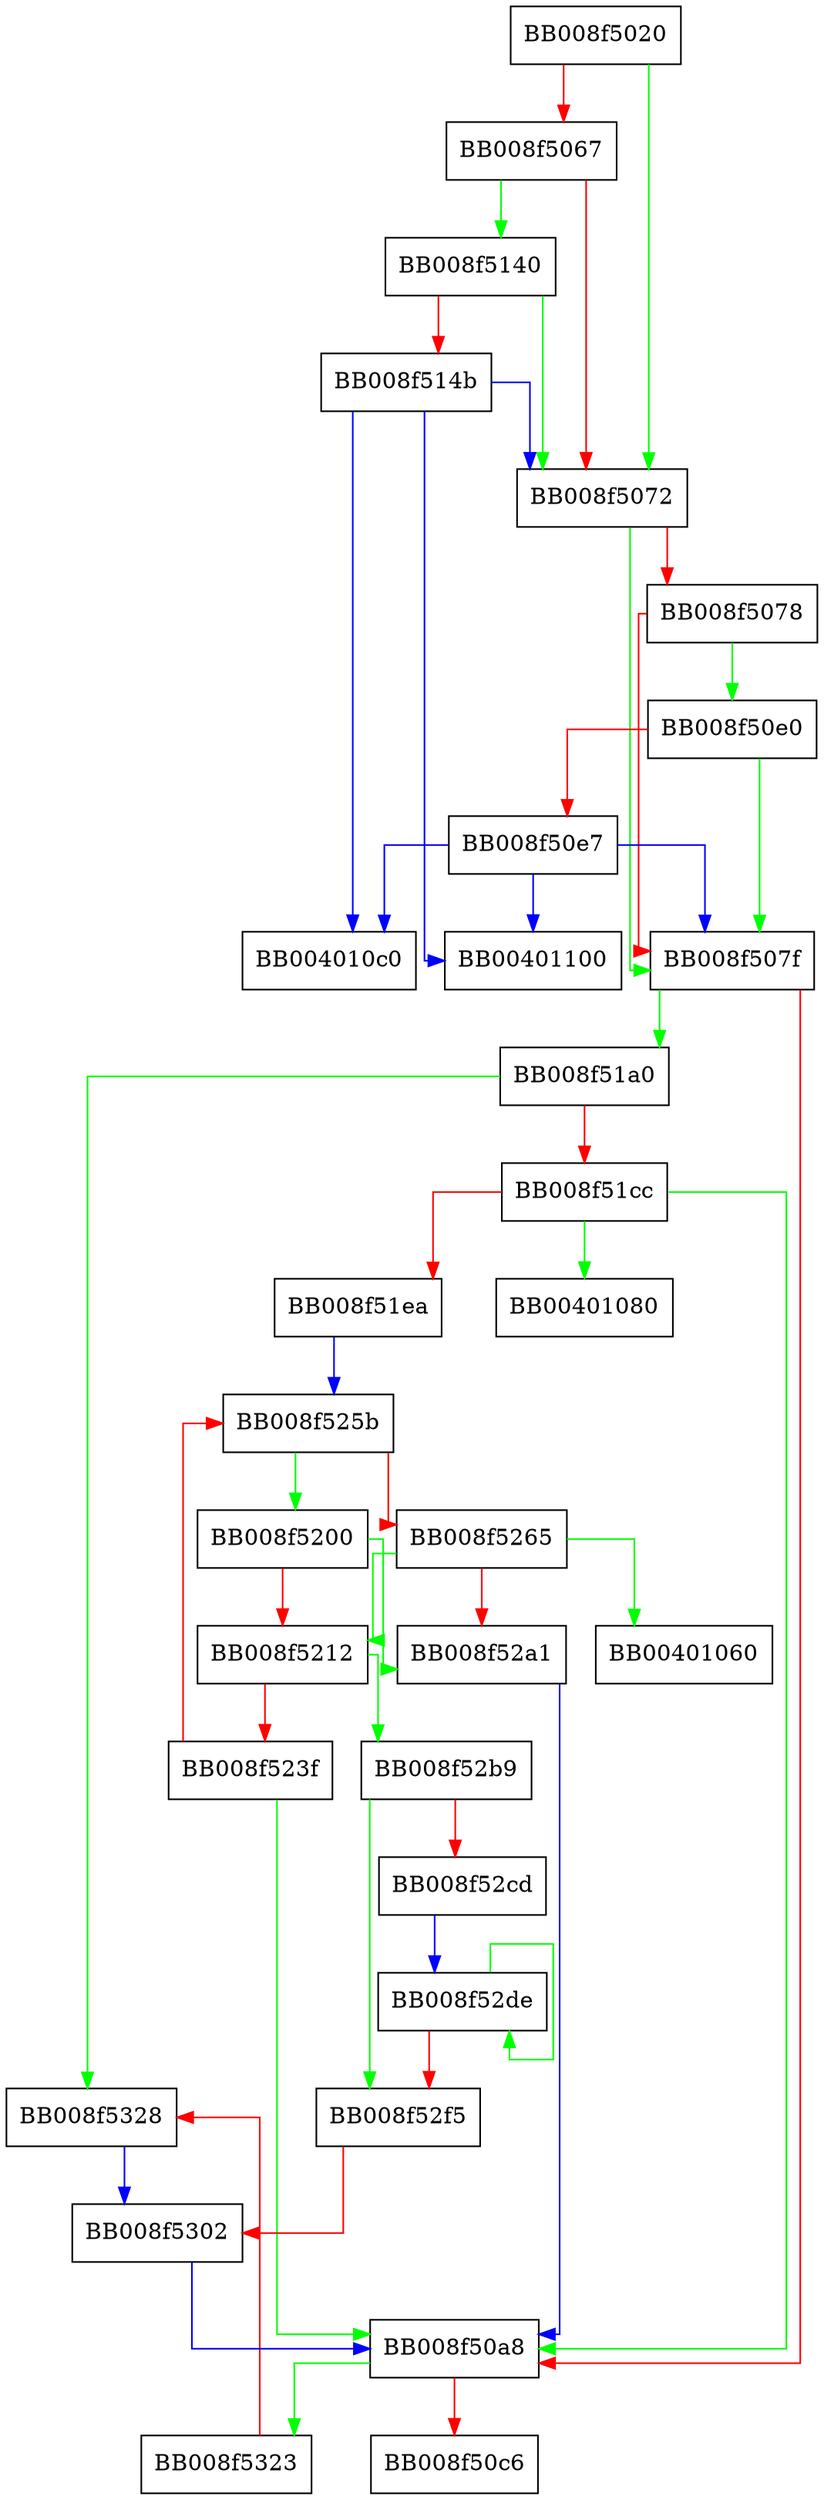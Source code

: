 digraph __gconv_open {
  node [shape="box"];
  graph [splines=ortho];
  BB008f5020 -> BB008f5072 [color="green"];
  BB008f5020 -> BB008f5067 [color="red"];
  BB008f5067 -> BB008f5140 [color="green"];
  BB008f5067 -> BB008f5072 [color="red"];
  BB008f5072 -> BB008f507f [color="green"];
  BB008f5072 -> BB008f5078 [color="red"];
  BB008f5078 -> BB008f50e0 [color="green"];
  BB008f5078 -> BB008f507f [color="red"];
  BB008f507f -> BB008f51a0 [color="green"];
  BB008f507f -> BB008f50a8 [color="red"];
  BB008f50a8 -> BB008f5323 [color="green"];
  BB008f50a8 -> BB008f50c6 [color="red"];
  BB008f50e0 -> BB008f507f [color="green"];
  BB008f50e0 -> BB008f50e7 [color="red"];
  BB008f50e7 -> BB00401100 [color="blue"];
  BB008f50e7 -> BB004010c0 [color="blue"];
  BB008f50e7 -> BB008f507f [color="blue"];
  BB008f5140 -> BB008f5072 [color="green"];
  BB008f5140 -> BB008f514b [color="red"];
  BB008f514b -> BB00401100 [color="blue"];
  BB008f514b -> BB004010c0 [color="blue"];
  BB008f514b -> BB008f5072 [color="blue"];
  BB008f51a0 -> BB008f5328 [color="green"];
  BB008f51a0 -> BB008f51cc [color="red"];
  BB008f51cc -> BB00401080 [color="green"];
  BB008f51cc -> BB008f50a8 [color="green"];
  BB008f51cc -> BB008f51ea [color="red"];
  BB008f51ea -> BB008f525b [color="blue"];
  BB008f5200 -> BB008f52a1 [color="green"];
  BB008f5200 -> BB008f5212 [color="red"];
  BB008f5212 -> BB008f52b9 [color="green"];
  BB008f5212 -> BB008f523f [color="red"];
  BB008f523f -> BB008f50a8 [color="green"];
  BB008f523f -> BB008f525b [color="red"];
  BB008f525b -> BB008f5200 [color="green"];
  BB008f525b -> BB008f5265 [color="red"];
  BB008f5265 -> BB00401060 [color="green"];
  BB008f5265 -> BB008f5212 [color="green"];
  BB008f5265 -> BB008f52a1 [color="red"];
  BB008f52a1 -> BB008f50a8 [color="blue"];
  BB008f52b9 -> BB008f52f5 [color="green"];
  BB008f52b9 -> BB008f52cd [color="red"];
  BB008f52cd -> BB008f52de [color="blue"];
  BB008f52de -> BB008f52de [color="green"];
  BB008f52de -> BB008f52f5 [color="red"];
  BB008f52f5 -> BB008f5302 [color="red"];
  BB008f5302 -> BB008f50a8 [color="blue"];
  BB008f5323 -> BB008f5328 [color="red"];
  BB008f5328 -> BB008f5302 [color="blue"];
}